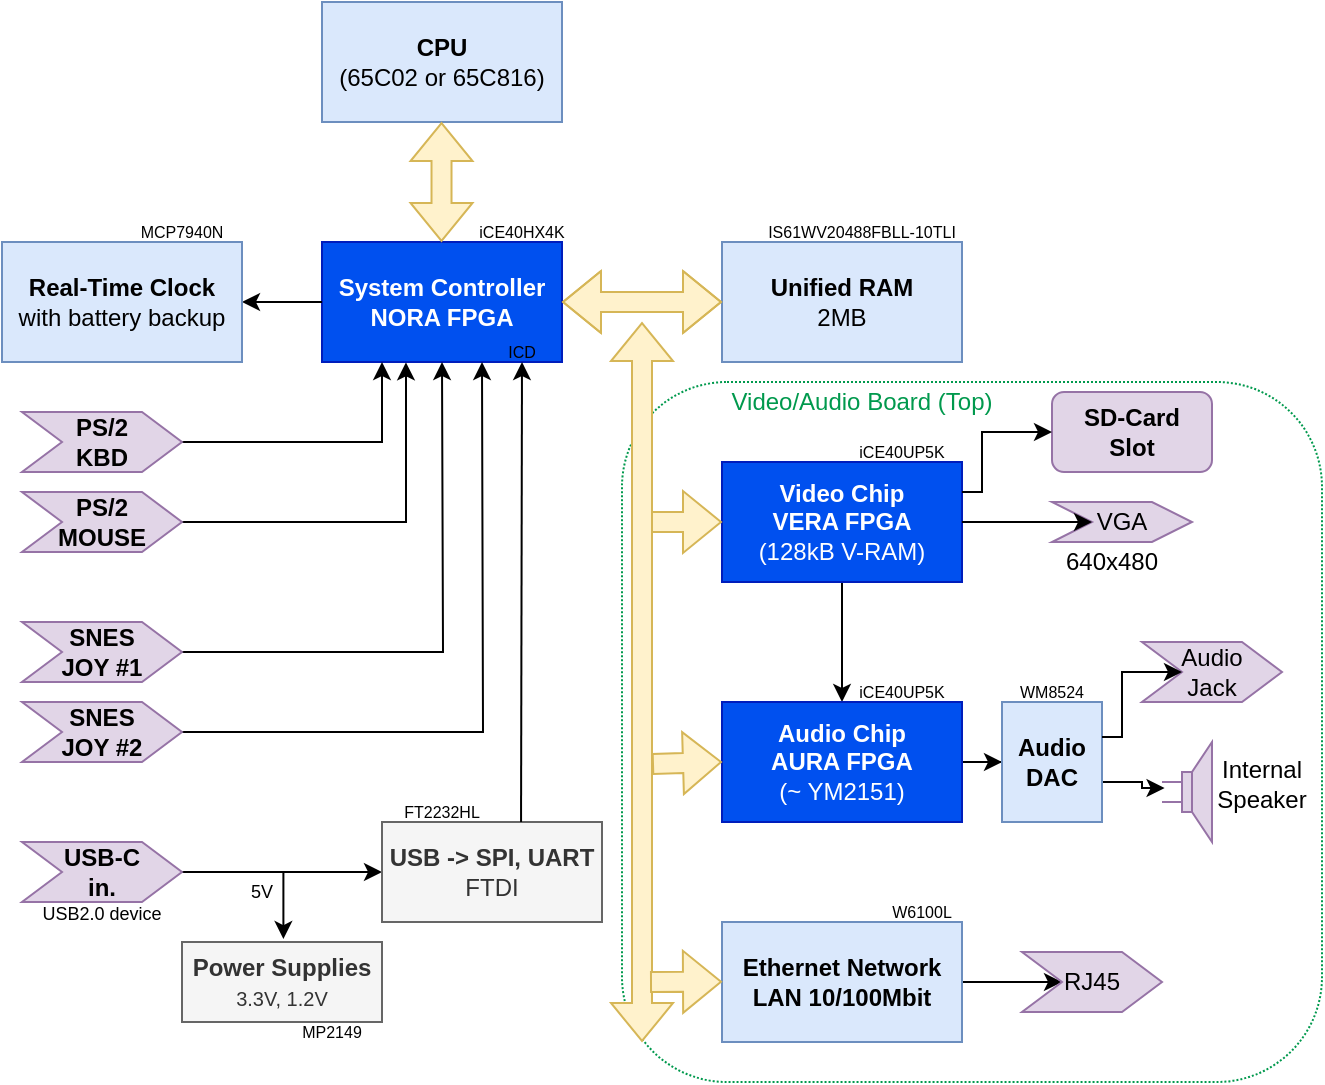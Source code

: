 <mxfile version="22.1.7" type="device">
  <diagram name="Stránka-1" id="3VmH-Sjz0QR-R3uZ2Oqs">
    <mxGraphModel dx="819" dy="504" grid="1" gridSize="10" guides="1" tooltips="1" connect="1" arrows="1" fold="1" page="1" pageScale="1" pageWidth="827" pageHeight="1169" math="0" shadow="0">
      <root>
        <mxCell id="0" />
        <mxCell id="1" parent="0" />
        <mxCell id="0n8vmkdoe1o8Ir2c4Qnz-15" value="" style="rounded=1;whiteSpace=wrap;html=1;fillColor=none;dashed=1;dashPattern=1 1;strokeColor=#00994D;gradientColor=none;" vertex="1" parent="1">
          <mxGeometry x="390" y="270" width="350" height="350" as="geometry" />
        </mxCell>
        <mxCell id="yH_950gia9ZCRLpZUwo7-1" value="&lt;b&gt;CPU&lt;/b&gt;&lt;br&gt;(65C02 or 65C816)" style="rounded=0;whiteSpace=wrap;html=1;fillColor=#dae8fc;strokeColor=#6c8ebf;" parent="1" vertex="1">
          <mxGeometry x="240" y="80" width="120" height="60" as="geometry" />
        </mxCell>
        <mxCell id="yH_950gia9ZCRLpZUwo7-2" value="&lt;b&gt;System Controller&lt;br&gt;NORA FPGA&lt;/b&gt;" style="rounded=0;whiteSpace=wrap;html=1;fillColor=#0050ef;strokeColor=#001DBC;fontColor=#ffffff;" parent="1" vertex="1">
          <mxGeometry x="240" y="200" width="120" height="60" as="geometry" />
        </mxCell>
        <mxCell id="yH_950gia9ZCRLpZUwo7-3" value="" style="shape=flexArrow;endArrow=classic;startArrow=classic;html=1;rounded=0;exitX=0.5;exitY=0;exitDx=0;exitDy=0;entryX=0.5;entryY=1;entryDx=0;entryDy=0;fillColor=#fff2cc;strokeColor=#d6b656;" parent="1" edge="1">
          <mxGeometry width="100" height="100" relative="1" as="geometry">
            <mxPoint x="299.76" y="200" as="sourcePoint" />
            <mxPoint x="299.76" y="140" as="targetPoint" />
          </mxGeometry>
        </mxCell>
        <mxCell id="yH_950gia9ZCRLpZUwo7-4" value="&lt;b&gt;Unified RAM&lt;/b&gt;&lt;br&gt;2MB" style="rounded=0;whiteSpace=wrap;html=1;fillColor=#dae8fc;strokeColor=#6c8ebf;" parent="1" vertex="1">
          <mxGeometry x="440" y="200" width="120" height="60" as="geometry" />
        </mxCell>
        <mxCell id="yH_950gia9ZCRLpZUwo7-8" value="" style="shape=flexArrow;endArrow=classic;startArrow=classic;html=1;rounded=0;entryX=0;entryY=0.5;entryDx=0;entryDy=0;exitX=1;exitY=0.5;exitDx=0;exitDy=0;fillColor=#fff2cc;strokeColor=#d6b656;" parent="1" edge="1">
          <mxGeometry width="100" height="100" relative="1" as="geometry">
            <mxPoint x="360" y="230.0" as="sourcePoint" />
            <mxPoint x="440" y="230.0" as="targetPoint" />
            <Array as="points">
              <mxPoint x="400" y="230" />
            </Array>
          </mxGeometry>
        </mxCell>
        <mxCell id="ovG0T1iiMO7Yo0R1Xp0J-19" value="" style="edgeStyle=orthogonalEdgeStyle;rounded=0;orthogonalLoop=1;jettySize=auto;html=1;" parent="1" source="yH_950gia9ZCRLpZUwo7-14" target="yH_950gia9ZCRLpZUwo7-15" edge="1">
          <mxGeometry relative="1" as="geometry" />
        </mxCell>
        <mxCell id="yH_950gia9ZCRLpZUwo7-14" value="Video Chip&lt;br&gt;VERA FPGA&lt;br&gt;&lt;span style=&quot;font-weight: normal;&quot;&gt;(128kB V-RAM)&lt;/span&gt;" style="rounded=0;whiteSpace=wrap;html=1;fontStyle=1;fillColor=#0050ef;strokeColor=#001DBC;fontColor=#ffffff;" parent="1" vertex="1">
          <mxGeometry x="440" y="310" width="120" height="60" as="geometry" />
        </mxCell>
        <mxCell id="ovG0T1iiMO7Yo0R1Xp0J-10" value="" style="edgeStyle=orthogonalEdgeStyle;rounded=0;orthogonalLoop=1;jettySize=auto;html=1;entryX=0;entryY=0.5;entryDx=0;entryDy=0;" parent="1" source="yH_950gia9ZCRLpZUwo7-15" target="yH_950gia9ZCRLpZUwo7-25" edge="1">
          <mxGeometry relative="1" as="geometry" />
        </mxCell>
        <mxCell id="yH_950gia9ZCRLpZUwo7-15" value="Audio Chip&lt;br&gt;AURA FPGA&lt;br&gt;&lt;span style=&quot;font-weight: normal;&quot;&gt;(~ YM2151)&lt;/span&gt;" style="rounded=0;whiteSpace=wrap;html=1;fontStyle=1;fillColor=#0050ef;strokeColor=#001DBC;fontColor=#ffffff;" parent="1" vertex="1">
          <mxGeometry x="440" y="430" width="120" height="60" as="geometry" />
        </mxCell>
        <mxCell id="0dJ6CAnjNzqdP4cnhiGZ-6" value="" style="edgeStyle=orthogonalEdgeStyle;rounded=0;orthogonalLoop=1;jettySize=auto;html=1;entryX=0.25;entryY=1;entryDx=0;entryDy=0;" parent="1" source="yH_950gia9ZCRLpZUwo7-16" target="yH_950gia9ZCRLpZUwo7-2" edge="1">
          <mxGeometry relative="1" as="geometry">
            <mxPoint x="270" y="300" as="targetPoint" />
          </mxGeometry>
        </mxCell>
        <mxCell id="yH_950gia9ZCRLpZUwo7-16" value="PS/2&lt;br&gt;KBD" style="shape=step;perimeter=stepPerimeter;whiteSpace=wrap;html=1;fixedSize=1;fontStyle=1;fillColor=#e1d5e7;strokeColor=#9673a6;" parent="1" vertex="1">
          <mxGeometry x="90" y="285" width="80" height="30" as="geometry" />
        </mxCell>
        <mxCell id="0dJ6CAnjNzqdP4cnhiGZ-8" value="" style="edgeStyle=orthogonalEdgeStyle;rounded=0;orthogonalLoop=1;jettySize=auto;html=1;entryX=0.35;entryY=1.003;entryDx=0;entryDy=0;entryPerimeter=0;" parent="1" source="yH_950gia9ZCRLpZUwo7-17" target="yH_950gia9ZCRLpZUwo7-2" edge="1">
          <mxGeometry relative="1" as="geometry">
            <mxPoint x="250" y="340" as="targetPoint" />
          </mxGeometry>
        </mxCell>
        <mxCell id="yH_950gia9ZCRLpZUwo7-17" value="PS/2&lt;br&gt;MOUSE" style="shape=step;perimeter=stepPerimeter;whiteSpace=wrap;html=1;fixedSize=1;fontStyle=1;fillColor=#e1d5e7;strokeColor=#9673a6;" parent="1" vertex="1">
          <mxGeometry x="90" y="325" width="80" height="30" as="geometry" />
        </mxCell>
        <mxCell id="ovG0T1iiMO7Yo0R1Xp0J-3" value="" style="edgeStyle=orthogonalEdgeStyle;rounded=0;orthogonalLoop=1;jettySize=auto;html=1;" parent="1" source="yH_950gia9ZCRLpZUwo7-18" edge="1">
          <mxGeometry relative="1" as="geometry">
            <mxPoint x="300" y="260.0" as="targetPoint" />
          </mxGeometry>
        </mxCell>
        <mxCell id="yH_950gia9ZCRLpZUwo7-18" value="SNES&lt;br&gt;JOY #1" style="shape=step;perimeter=stepPerimeter;whiteSpace=wrap;html=1;fixedSize=1;fontStyle=1;fillColor=#e1d5e7;strokeColor=#9673a6;" parent="1" vertex="1">
          <mxGeometry x="90" y="390" width="80" height="30" as="geometry" />
        </mxCell>
        <mxCell id="ovG0T1iiMO7Yo0R1Xp0J-5" value="" style="edgeStyle=orthogonalEdgeStyle;rounded=0;orthogonalLoop=1;jettySize=auto;html=1;" parent="1" source="yH_950gia9ZCRLpZUwo7-19" edge="1">
          <mxGeometry relative="1" as="geometry">
            <mxPoint x="320" y="260.0" as="targetPoint" />
          </mxGeometry>
        </mxCell>
        <mxCell id="yH_950gia9ZCRLpZUwo7-19" value="SNES&lt;br&gt;JOY #2" style="shape=step;perimeter=stepPerimeter;whiteSpace=wrap;html=1;fixedSize=1;fontStyle=1;fillColor=#e1d5e7;strokeColor=#9673a6;" parent="1" vertex="1">
          <mxGeometry x="90" y="430" width="80" height="30" as="geometry" />
        </mxCell>
        <mxCell id="0dJ6CAnjNzqdP4cnhiGZ-4" value="" style="edgeStyle=orthogonalEdgeStyle;rounded=0;orthogonalLoop=1;jettySize=auto;html=1;" parent="1" source="yH_950gia9ZCRLpZUwo7-2" target="yH_950gia9ZCRLpZUwo7-20" edge="1">
          <mxGeometry relative="1" as="geometry" />
        </mxCell>
        <mxCell id="yH_950gia9ZCRLpZUwo7-20" value="&lt;b&gt;Real-Time Clock&lt;/b&gt;&lt;br&gt;with battery backup" style="rounded=0;whiteSpace=wrap;html=1;fillColor=#dae8fc;strokeColor=#6c8ebf;" parent="1" vertex="1">
          <mxGeometry x="80" y="200" width="120" height="60" as="geometry" />
        </mxCell>
        <mxCell id="yH_950gia9ZCRLpZUwo7-21" value="VGA" style="shape=step;perimeter=stepPerimeter;whiteSpace=wrap;html=1;fixedSize=1;fillColor=#e1d5e7;strokeColor=#9673a6;" parent="1" vertex="1">
          <mxGeometry x="605" y="330" width="70" height="20" as="geometry" />
        </mxCell>
        <mxCell id="yH_950gia9ZCRLpZUwo7-23" value="Audio&lt;br&gt;Jack" style="shape=step;perimeter=stepPerimeter;whiteSpace=wrap;html=1;fixedSize=1;fillColor=#e1d5e7;strokeColor=#9673a6;" parent="1" vertex="1">
          <mxGeometry x="650" y="400" width="70" height="30" as="geometry" />
        </mxCell>
        <mxCell id="yH_950gia9ZCRLpZUwo7-24" value="" style="pointerEvents=1;verticalLabelPosition=bottom;shadow=0;dashed=0;align=center;html=1;verticalAlign=top;shape=mxgraph.electrical.electro-mechanical.loudspeaker;fillColor=#e1d5e7;strokeColor=#9673a6;" parent="1" vertex="1">
          <mxGeometry x="660" y="450" width="25" height="50" as="geometry" />
        </mxCell>
        <mxCell id="ovG0T1iiMO7Yo0R1Xp0J-11" value="" style="edgeStyle=orthogonalEdgeStyle;rounded=0;orthogonalLoop=1;jettySize=auto;html=1;entryX=0.053;entryY=0.453;entryDx=0;entryDy=0;entryPerimeter=0;" parent="1" source="yH_950gia9ZCRLpZUwo7-25" target="yH_950gia9ZCRLpZUwo7-24" edge="1">
          <mxGeometry relative="1" as="geometry">
            <Array as="points">
              <mxPoint x="650" y="470" />
              <mxPoint x="650" y="473" />
              <mxPoint x="661" y="473" />
            </Array>
          </mxGeometry>
        </mxCell>
        <mxCell id="yH_950gia9ZCRLpZUwo7-25" value="Audio DAC" style="rounded=0;whiteSpace=wrap;html=1;fontStyle=1;fillColor=#dae8fc;strokeColor=#6c8ebf;" parent="1" vertex="1">
          <mxGeometry x="580" y="430" width="50" height="60" as="geometry" />
        </mxCell>
        <mxCell id="yH_950gia9ZCRLpZUwo7-27" value="Internal Speaker" style="text;html=1;strokeColor=none;fillColor=none;align=center;verticalAlign=middle;whiteSpace=wrap;rounded=0;" parent="1" vertex="1">
          <mxGeometry x="690" y="452.5" width="40" height="37.5" as="geometry" />
        </mxCell>
        <mxCell id="yH_950gia9ZCRLpZUwo7-29" value="SD-Card&lt;br&gt;Slot" style="rounded=1;whiteSpace=wrap;html=1;fontStyle=1;fillColor=#e1d5e7;strokeColor=#9673a6;" parent="1" vertex="1">
          <mxGeometry x="605" y="275" width="80" height="40" as="geometry" />
        </mxCell>
        <mxCell id="ovG0T1iiMO7Yo0R1Xp0J-7" value="" style="edgeStyle=orthogonalEdgeStyle;rounded=0;orthogonalLoop=1;jettySize=auto;html=1;" parent="1" source="yH_950gia9ZCRLpZUwo7-31" target="ovG0T1iiMO7Yo0R1Xp0J-6" edge="1">
          <mxGeometry relative="1" as="geometry" />
        </mxCell>
        <mxCell id="yH_950gia9ZCRLpZUwo7-31" value="Ethernet Network&lt;br&gt;LAN 10/100Mbit" style="rounded=0;whiteSpace=wrap;html=1;fontStyle=1;fillColor=#dae8fc;strokeColor=#6c8ebf;" parent="1" vertex="1">
          <mxGeometry x="440" y="540" width="120" height="60" as="geometry" />
        </mxCell>
        <mxCell id="0dJ6CAnjNzqdP4cnhiGZ-11" value="" style="shape=flexArrow;endArrow=classic;html=1;rounded=0;fillColor=#fff2cc;strokeColor=#d6b656;" parent="1" target="yH_950gia9ZCRLpZUwo7-14" edge="1">
          <mxGeometry width="50" height="50" relative="1" as="geometry">
            <mxPoint x="404" y="340" as="sourcePoint" />
            <mxPoint x="370" y="339.38" as="targetPoint" />
          </mxGeometry>
        </mxCell>
        <mxCell id="0dJ6CAnjNzqdP4cnhiGZ-9" value="" style="shape=flexArrow;endArrow=classic;startArrow=classic;html=1;rounded=0;fillColor=#fff2cc;strokeColor=#d6b656;" parent="1" edge="1">
          <mxGeometry width="100" height="100" relative="1" as="geometry">
            <mxPoint x="400" y="600" as="sourcePoint" />
            <mxPoint x="400" y="240" as="targetPoint" />
          </mxGeometry>
        </mxCell>
        <mxCell id="0dJ6CAnjNzqdP4cnhiGZ-12" value="" style="shape=flexArrow;endArrow=classic;html=1;rounded=0;fillColor=#fff2cc;strokeColor=#d6b656;" parent="1" edge="1">
          <mxGeometry width="50" height="50" relative="1" as="geometry">
            <mxPoint x="405" y="461" as="sourcePoint" />
            <mxPoint x="440" y="460" as="targetPoint" />
          </mxGeometry>
        </mxCell>
        <mxCell id="0dJ6CAnjNzqdP4cnhiGZ-13" value="" style="shape=flexArrow;endArrow=classic;html=1;rounded=0;fillColor=#fff2cc;strokeColor=#d6b656;" parent="1" edge="1">
          <mxGeometry width="50" height="50" relative="1" as="geometry">
            <mxPoint x="404" y="570" as="sourcePoint" />
            <mxPoint x="440" y="569.83" as="targetPoint" />
          </mxGeometry>
        </mxCell>
        <mxCell id="ovG0T1iiMO7Yo0R1Xp0J-6" value="RJ45" style="shape=step;perimeter=stepPerimeter;whiteSpace=wrap;html=1;fixedSize=1;fillColor=#e1d5e7;strokeColor=#9673a6;" parent="1" vertex="1">
          <mxGeometry x="590" y="555" width="70" height="30" as="geometry" />
        </mxCell>
        <mxCell id="ovG0T1iiMO7Yo0R1Xp0J-13" value="" style="edgeStyle=orthogonalEdgeStyle;rounded=0;orthogonalLoop=1;jettySize=auto;html=1;entryX=0;entryY=0.5;entryDx=0;entryDy=0;" parent="1" target="yH_950gia9ZCRLpZUwo7-23" edge="1">
          <mxGeometry relative="1" as="geometry">
            <mxPoint x="630" y="447.5" as="sourcePoint" />
            <mxPoint x="660" y="442.5" as="targetPoint" />
            <Array as="points">
              <mxPoint x="640" y="448" />
              <mxPoint x="640" y="415" />
            </Array>
          </mxGeometry>
        </mxCell>
        <mxCell id="ovG0T1iiMO7Yo0R1Xp0J-16" value="" style="endArrow=classic;html=1;rounded=0;exitX=1;exitY=0.5;exitDx=0;exitDy=0;entryX=0;entryY=0.5;entryDx=0;entryDy=0;" parent="1" source="yH_950gia9ZCRLpZUwo7-14" target="yH_950gia9ZCRLpZUwo7-21" edge="1">
          <mxGeometry width="50" height="50" relative="1" as="geometry">
            <mxPoint x="460" y="400" as="sourcePoint" />
            <mxPoint x="510" y="350" as="targetPoint" />
            <Array as="points">
              <mxPoint x="580" y="340" />
            </Array>
          </mxGeometry>
        </mxCell>
        <mxCell id="ovG0T1iiMO7Yo0R1Xp0J-17" value="" style="endArrow=classic;html=1;rounded=0;exitX=1;exitY=0.25;exitDx=0;exitDy=0;entryX=0;entryY=0.5;entryDx=0;entryDy=0;" parent="1" source="yH_950gia9ZCRLpZUwo7-14" target="yH_950gia9ZCRLpZUwo7-29" edge="1">
          <mxGeometry width="50" height="50" relative="1" as="geometry">
            <mxPoint x="460" y="400" as="sourcePoint" />
            <mxPoint x="510" y="350" as="targetPoint" />
            <Array as="points">
              <mxPoint x="570" y="325" />
              <mxPoint x="570" y="295" />
            </Array>
          </mxGeometry>
        </mxCell>
        <mxCell id="0n8vmkdoe1o8Ir2c4Qnz-1" value="640x480" style="text;html=1;strokeColor=none;fillColor=none;align=center;verticalAlign=middle;whiteSpace=wrap;rounded=0;" vertex="1" parent="1">
          <mxGeometry x="605" y="350" width="60" height="20" as="geometry" />
        </mxCell>
        <mxCell id="0n8vmkdoe1o8Ir2c4Qnz-4" value="" style="edgeStyle=orthogonalEdgeStyle;rounded=0;orthogonalLoop=1;jettySize=auto;html=1;entryX=0;entryY=0.5;entryDx=0;entryDy=0;" edge="1" parent="1" source="0n8vmkdoe1o8Ir2c4Qnz-2" target="0n8vmkdoe1o8Ir2c4Qnz-10">
          <mxGeometry relative="1" as="geometry">
            <mxPoint x="250" y="520" as="targetPoint" />
            <Array as="points" />
          </mxGeometry>
        </mxCell>
        <mxCell id="0n8vmkdoe1o8Ir2c4Qnz-8" value="" style="edgeStyle=orthogonalEdgeStyle;rounded=0;orthogonalLoop=1;jettySize=auto;html=1;entryX=0.507;entryY=-0.037;entryDx=0;entryDy=0;entryPerimeter=0;exitX=1;exitY=0.5;exitDx=0;exitDy=0;" edge="1" parent="1" source="0n8vmkdoe1o8Ir2c4Qnz-2" target="0n8vmkdoe1o8Ir2c4Qnz-3">
          <mxGeometry relative="1" as="geometry">
            <mxPoint x="200" y="570" as="targetPoint" />
          </mxGeometry>
        </mxCell>
        <mxCell id="0n8vmkdoe1o8Ir2c4Qnz-2" value="USB-C&lt;br&gt;in." style="shape=step;perimeter=stepPerimeter;whiteSpace=wrap;html=1;fixedSize=1;fontStyle=1;fillColor=#e1d5e7;strokeColor=#9673a6;" vertex="1" parent="1">
          <mxGeometry x="90" y="500" width="80" height="30" as="geometry" />
        </mxCell>
        <mxCell id="0n8vmkdoe1o8Ir2c4Qnz-3" value="&lt;b&gt;Power Supplies&lt;/b&gt;&lt;br&gt;&lt;font style=&quot;font-size: 10px;&quot;&gt;3.3V, 1.2V&lt;/font&gt;" style="rounded=0;whiteSpace=wrap;html=1;fillColor=#f5f5f5;fontColor=#333333;strokeColor=#666666;" vertex="1" parent="1">
          <mxGeometry x="170" y="550" width="100" height="40" as="geometry" />
        </mxCell>
        <mxCell id="0n8vmkdoe1o8Ir2c4Qnz-5" value="ICD" style="text;html=1;strokeColor=none;fillColor=none;align=center;verticalAlign=middle;whiteSpace=wrap;rounded=0;fontSize=8;" vertex="1" parent="1">
          <mxGeometry x="330" y="250" width="20" height="10" as="geometry" />
        </mxCell>
        <mxCell id="0n8vmkdoe1o8Ir2c4Qnz-9" value="5V" style="text;html=1;strokeColor=none;fillColor=none;align=center;verticalAlign=middle;whiteSpace=wrap;rounded=0;fontSize=9;" vertex="1" parent="1">
          <mxGeometry x="200" y="520" width="20" height="10" as="geometry" />
        </mxCell>
        <mxCell id="0n8vmkdoe1o8Ir2c4Qnz-10" value="&lt;b&gt;USB -&amp;gt; SPI, UART&lt;/b&gt;&lt;br&gt;FTDI" style="rounded=0;whiteSpace=wrap;html=1;fillColor=#f5f5f5;fontColor=#333333;strokeColor=#666666;" vertex="1" parent="1">
          <mxGeometry x="270" y="490" width="110" height="50" as="geometry" />
        </mxCell>
        <mxCell id="0n8vmkdoe1o8Ir2c4Qnz-11" value="" style="endArrow=classic;html=1;rounded=0;exitX=0.632;exitY=0;exitDx=0;exitDy=0;exitPerimeter=0;" edge="1" parent="1" source="0n8vmkdoe1o8Ir2c4Qnz-10">
          <mxGeometry width="50" height="50" relative="1" as="geometry">
            <mxPoint x="140" y="440" as="sourcePoint" />
            <mxPoint x="340" y="260" as="targetPoint" />
          </mxGeometry>
        </mxCell>
        <mxCell id="0n8vmkdoe1o8Ir2c4Qnz-13" value="&lt;font style=&quot;font-size: 9px;&quot;&gt;USB2.0 device&lt;/font&gt;" style="text;html=1;strokeColor=none;fillColor=none;align=center;verticalAlign=middle;whiteSpace=wrap;rounded=0;" vertex="1" parent="1">
          <mxGeometry x="95" y="530" width="70" height="10" as="geometry" />
        </mxCell>
        <mxCell id="0n8vmkdoe1o8Ir2c4Qnz-16" value="Video/Audio Board (Top)" style="text;html=1;strokeColor=none;fillColor=none;align=center;verticalAlign=middle;whiteSpace=wrap;rounded=0;fontColor=#00994D;" vertex="1" parent="1">
          <mxGeometry x="425" y="270" width="170" height="20" as="geometry" />
        </mxCell>
        <mxCell id="0n8vmkdoe1o8Ir2c4Qnz-17" value="iCE40HX4K" style="text;html=1;strokeColor=none;fillColor=none;align=center;verticalAlign=middle;whiteSpace=wrap;rounded=0;fontSize=8;" vertex="1" parent="1">
          <mxGeometry x="310" y="190" width="60" height="10" as="geometry" />
        </mxCell>
        <mxCell id="0n8vmkdoe1o8Ir2c4Qnz-18" value="iCE40UP5K" style="text;html=1;strokeColor=none;fillColor=none;align=center;verticalAlign=middle;whiteSpace=wrap;rounded=0;fontSize=8;" vertex="1" parent="1">
          <mxGeometry x="500" y="300" width="60" height="10" as="geometry" />
        </mxCell>
        <mxCell id="0n8vmkdoe1o8Ir2c4Qnz-19" value="iCE40UP5K" style="text;html=1;strokeColor=none;fillColor=none;align=center;verticalAlign=middle;whiteSpace=wrap;rounded=0;fontSize=8;" vertex="1" parent="1">
          <mxGeometry x="500" y="420" width="60" height="10" as="geometry" />
        </mxCell>
        <mxCell id="0n8vmkdoe1o8Ir2c4Qnz-20" value="W6100L" style="text;html=1;strokeColor=none;fillColor=none;align=center;verticalAlign=middle;whiteSpace=wrap;rounded=0;fontSize=8;" vertex="1" parent="1">
          <mxGeometry x="520" y="530" width="40" height="10" as="geometry" />
        </mxCell>
        <mxCell id="0n8vmkdoe1o8Ir2c4Qnz-21" value="WM8524" style="text;html=1;strokeColor=none;fillColor=none;align=center;verticalAlign=middle;whiteSpace=wrap;rounded=0;fontSize=8;" vertex="1" parent="1">
          <mxGeometry x="580" y="420" width="50" height="10" as="geometry" />
        </mxCell>
        <mxCell id="0n8vmkdoe1o8Ir2c4Qnz-22" value="IS61WV20488FBLL-10TLI" style="text;html=1;strokeColor=none;fillColor=none;align=center;verticalAlign=middle;whiteSpace=wrap;rounded=0;fontSize=8;" vertex="1" parent="1">
          <mxGeometry x="460" y="190" width="100" height="10" as="geometry" />
        </mxCell>
        <mxCell id="0n8vmkdoe1o8Ir2c4Qnz-24" value="MCP7940N" style="text;html=1;strokeColor=none;fillColor=none;align=center;verticalAlign=middle;whiteSpace=wrap;rounded=0;fontSize=8;" vertex="1" parent="1">
          <mxGeometry x="140" y="190" width="60" height="10" as="geometry" />
        </mxCell>
        <mxCell id="0n8vmkdoe1o8Ir2c4Qnz-25" value="FT2232HL" style="text;html=1;strokeColor=none;fillColor=none;align=center;verticalAlign=middle;whiteSpace=wrap;rounded=0;fontSize=8;" vertex="1" parent="1">
          <mxGeometry x="270" y="480" width="60" height="10" as="geometry" />
        </mxCell>
        <mxCell id="0n8vmkdoe1o8Ir2c4Qnz-28" value="MP2149" style="text;html=1;strokeColor=none;fillColor=none;align=center;verticalAlign=middle;whiteSpace=wrap;rounded=0;fontSize=8;" vertex="1" parent="1">
          <mxGeometry x="220" y="590" width="50" height="10" as="geometry" />
        </mxCell>
      </root>
    </mxGraphModel>
  </diagram>
</mxfile>
